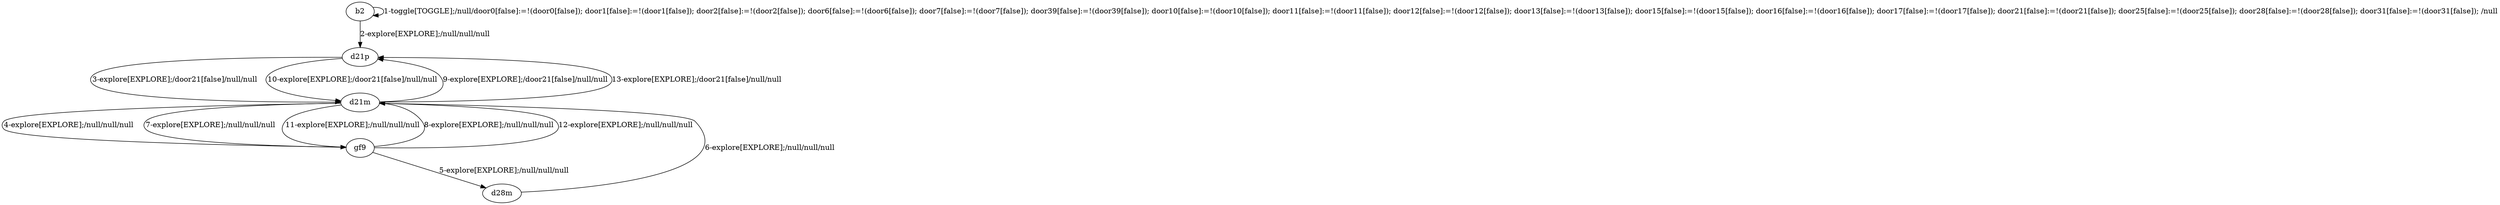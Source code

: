 # Total number of goals covered by this test: 2
# d28m --> d21m
# gf9 --> d28m

digraph g {
"b2" -> "b2" [label = "1-toggle[TOGGLE];/null/door0[false]:=!(door0[false]); door1[false]:=!(door1[false]); door2[false]:=!(door2[false]); door6[false]:=!(door6[false]); door7[false]:=!(door7[false]); door39[false]:=!(door39[false]); door10[false]:=!(door10[false]); door11[false]:=!(door11[false]); door12[false]:=!(door12[false]); door13[false]:=!(door13[false]); door15[false]:=!(door15[false]); door16[false]:=!(door16[false]); door17[false]:=!(door17[false]); door21[false]:=!(door21[false]); door25[false]:=!(door25[false]); door28[false]:=!(door28[false]); door31[false]:=!(door31[false]); /null"];
"b2" -> "d21p" [label = "2-explore[EXPLORE];/null/null/null"];
"d21p" -> "d21m" [label = "3-explore[EXPLORE];/door21[false]/null/null"];
"d21m" -> "gf9" [label = "4-explore[EXPLORE];/null/null/null"];
"gf9" -> "d28m" [label = "5-explore[EXPLORE];/null/null/null"];
"d28m" -> "d21m" [label = "6-explore[EXPLORE];/null/null/null"];
"d21m" -> "gf9" [label = "7-explore[EXPLORE];/null/null/null"];
"gf9" -> "d21m" [label = "8-explore[EXPLORE];/null/null/null"];
"d21m" -> "d21p" [label = "9-explore[EXPLORE];/door21[false]/null/null"];
"d21p" -> "d21m" [label = "10-explore[EXPLORE];/door21[false]/null/null"];
"d21m" -> "gf9" [label = "11-explore[EXPLORE];/null/null/null"];
"gf9" -> "d21m" [label = "12-explore[EXPLORE];/null/null/null"];
"d21m" -> "d21p" [label = "13-explore[EXPLORE];/door21[false]/null/null"];
}